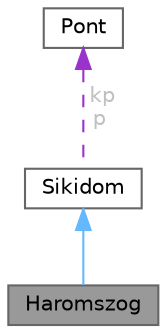 digraph "Haromszog"
{
 // LATEX_PDF_SIZE
  bgcolor="transparent";
  edge [fontname=Helvetica,fontsize=10,labelfontname=Helvetica,labelfontsize=10];
  node [fontname=Helvetica,fontsize=10,shape=box,height=0.2,width=0.4];
  Node1 [id="Node000001",label="Haromszog",height=0.2,width=0.4,color="gray40", fillcolor="grey60", style="filled", fontcolor="black",tooltip="Haromszog osztály. A Haromszog osztály a Sikidom leszármazottja, mely egy háromszög síkidomot repreze..."];
  Node2 -> Node1 [id="edge7_Node000001_Node000002",dir="back",color="steelblue1",style="solid",tooltip=" "];
  Node2 [id="Node000002",label="Sikidom",height=0.2,width=0.4,color="gray40", fillcolor="white", style="filled",URL="$class_sikidom.html",tooltip="Sikidom osztály. A sikidom osztály egy absztrakt osztály, melynek leszármazottai a különböző (szabály..."];
  Node3 -> Node2 [id="edge8_Node000002_Node000003",dir="back",color="darkorchid3",style="dashed",tooltip=" ",label=" kp\np",fontcolor="grey" ];
  Node3 [id="Node000003",label="Pont",height=0.2,width=0.4,color="gray40", fillcolor="white", style="filled",URL="$class_pont.html",tooltip="Pont osztály A pontokat a síkon tárolja, x és y koordinátákkal."];
}

